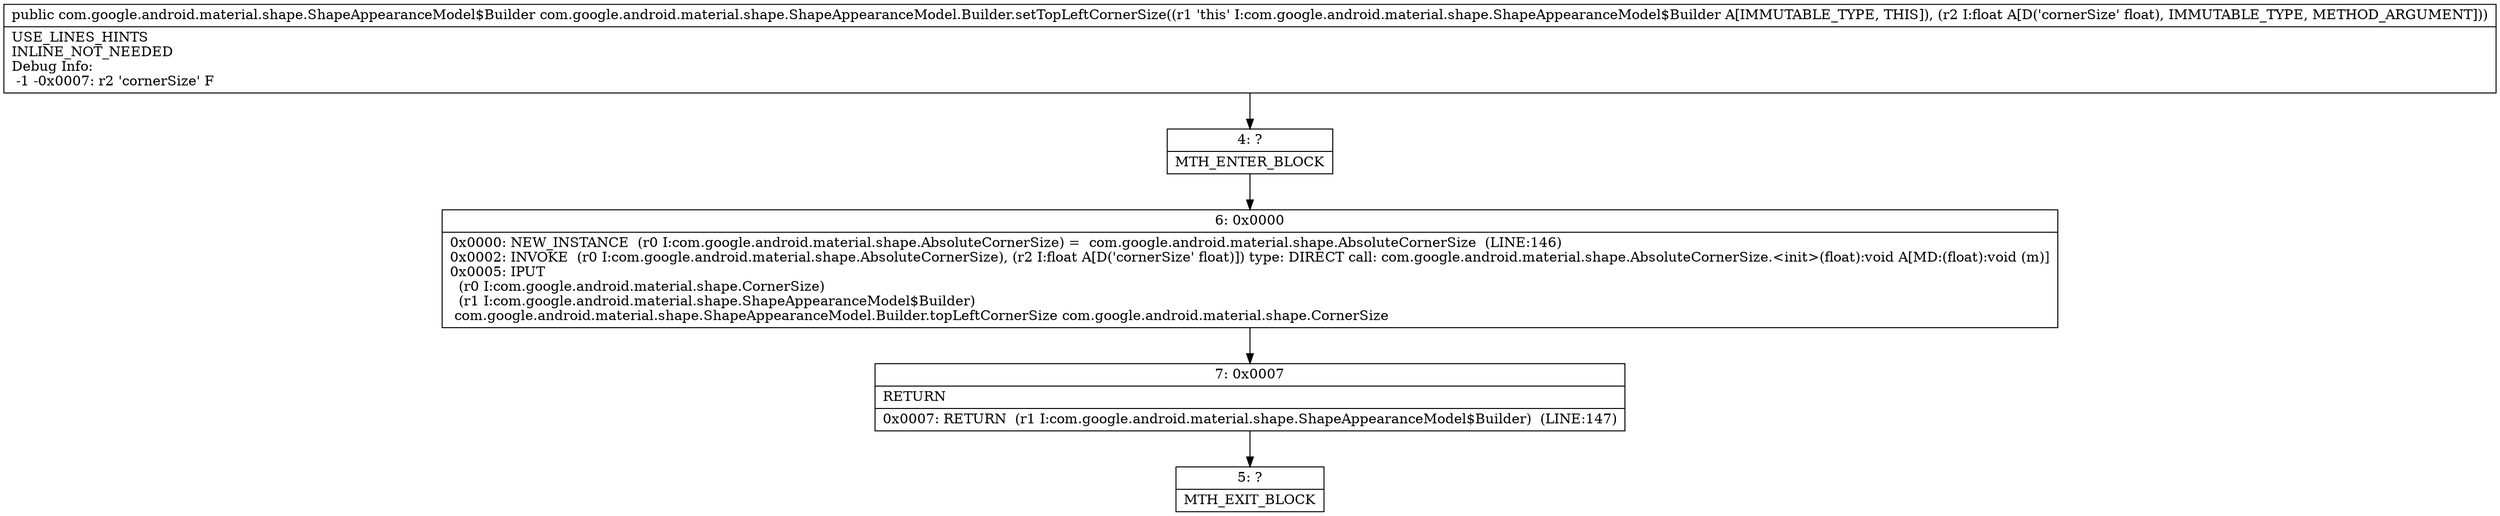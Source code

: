 digraph "CFG forcom.google.android.material.shape.ShapeAppearanceModel.Builder.setTopLeftCornerSize(F)Lcom\/google\/android\/material\/shape\/ShapeAppearanceModel$Builder;" {
Node_4 [shape=record,label="{4\:\ ?|MTH_ENTER_BLOCK\l}"];
Node_6 [shape=record,label="{6\:\ 0x0000|0x0000: NEW_INSTANCE  (r0 I:com.google.android.material.shape.AbsoluteCornerSize) =  com.google.android.material.shape.AbsoluteCornerSize  (LINE:146)\l0x0002: INVOKE  (r0 I:com.google.android.material.shape.AbsoluteCornerSize), (r2 I:float A[D('cornerSize' float)]) type: DIRECT call: com.google.android.material.shape.AbsoluteCornerSize.\<init\>(float):void A[MD:(float):void (m)]\l0x0005: IPUT  \l  (r0 I:com.google.android.material.shape.CornerSize)\l  (r1 I:com.google.android.material.shape.ShapeAppearanceModel$Builder)\l com.google.android.material.shape.ShapeAppearanceModel.Builder.topLeftCornerSize com.google.android.material.shape.CornerSize \l}"];
Node_7 [shape=record,label="{7\:\ 0x0007|RETURN\l|0x0007: RETURN  (r1 I:com.google.android.material.shape.ShapeAppearanceModel$Builder)  (LINE:147)\l}"];
Node_5 [shape=record,label="{5\:\ ?|MTH_EXIT_BLOCK\l}"];
MethodNode[shape=record,label="{public com.google.android.material.shape.ShapeAppearanceModel$Builder com.google.android.material.shape.ShapeAppearanceModel.Builder.setTopLeftCornerSize((r1 'this' I:com.google.android.material.shape.ShapeAppearanceModel$Builder A[IMMUTABLE_TYPE, THIS]), (r2 I:float A[D('cornerSize' float), IMMUTABLE_TYPE, METHOD_ARGUMENT]))  | USE_LINES_HINTS\lINLINE_NOT_NEEDED\lDebug Info:\l  \-1 \-0x0007: r2 'cornerSize' F\l}"];
MethodNode -> Node_4;Node_4 -> Node_6;
Node_6 -> Node_7;
Node_7 -> Node_5;
}

